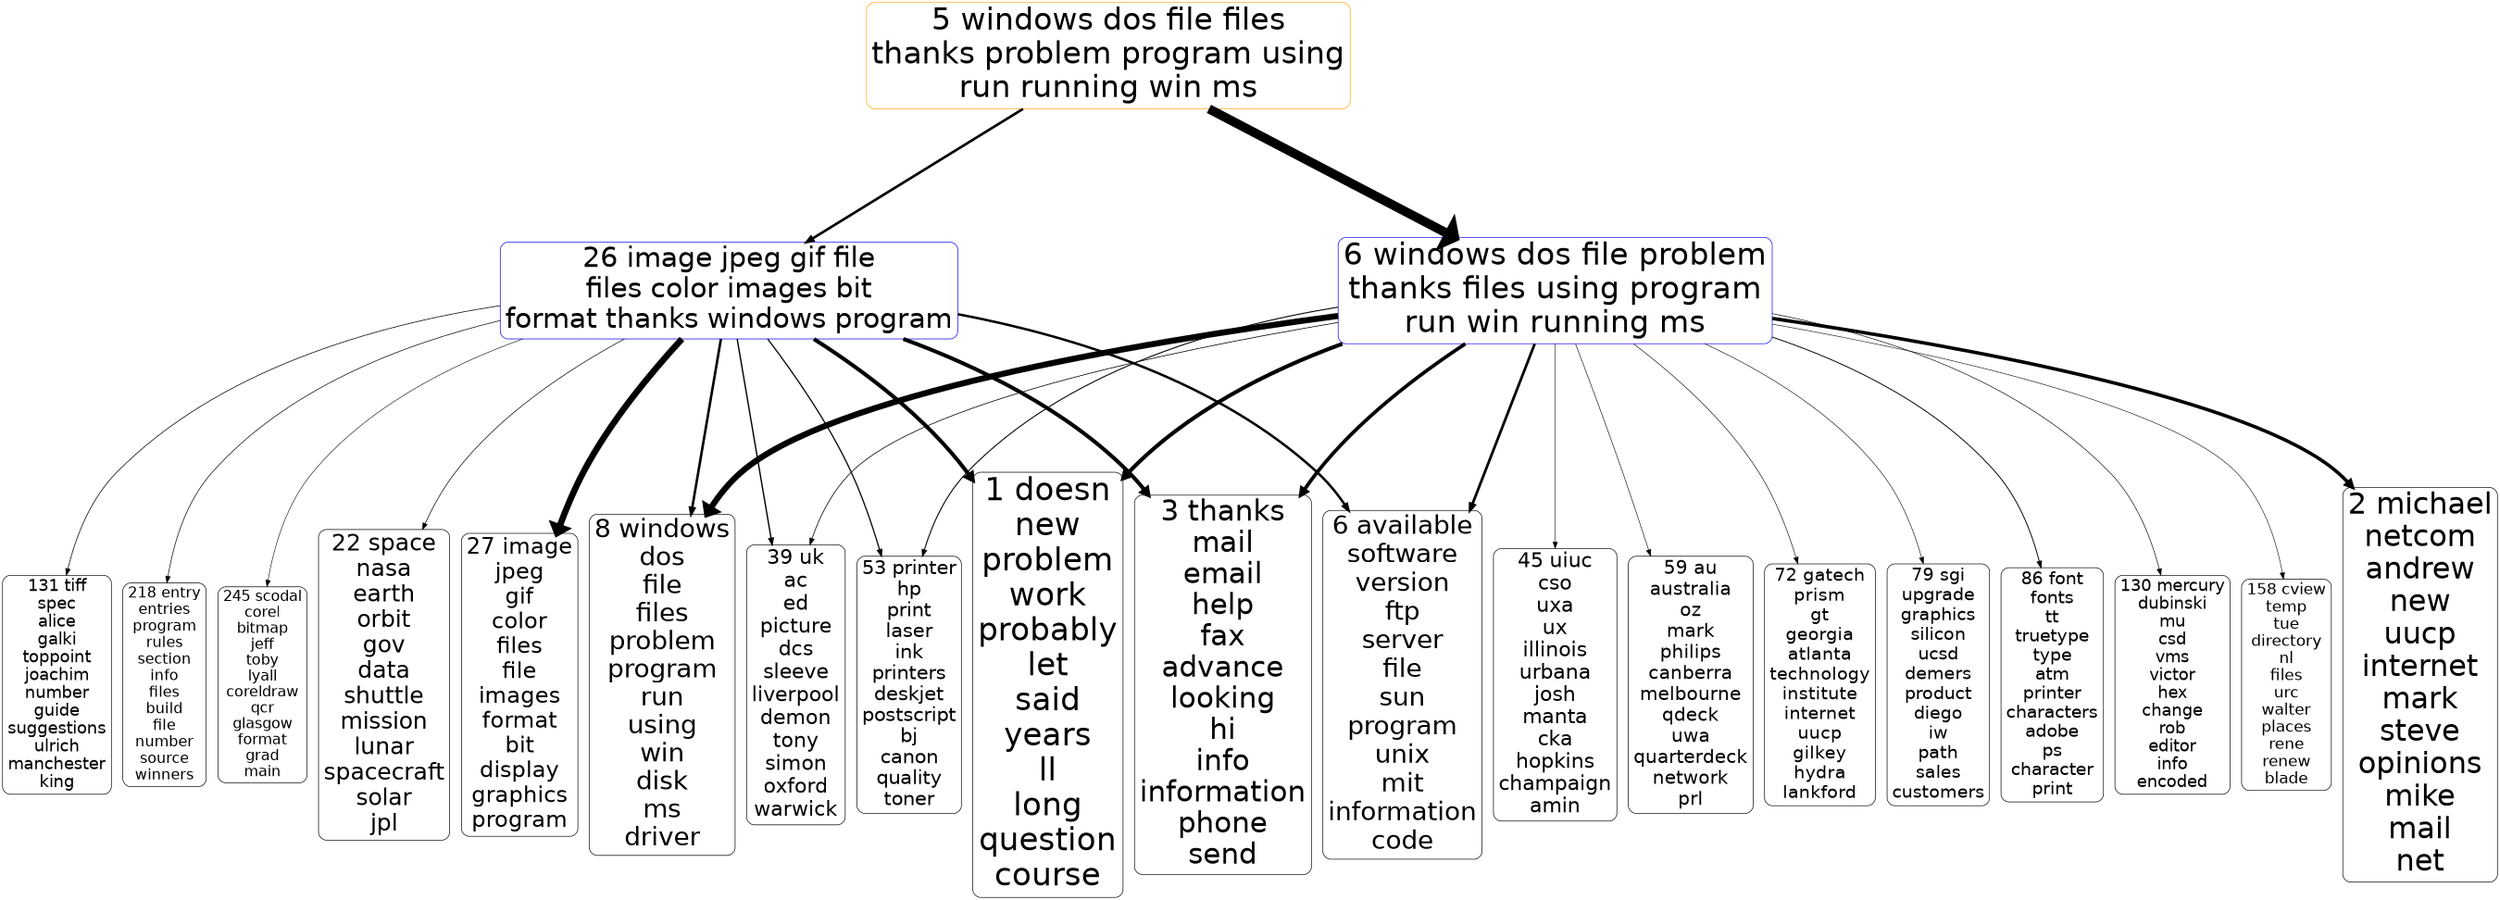 digraph G {
size="18,18!";ranksep=4; ratio = auto; layers="1:2:3:4:5";
graph [fontname = "helvetica"];node [fontname = "helvetica"];edge [fontname = "helvetica"];ranksep=2.8;
"3_5" [ rank =3,fontsize =48.1769, shape=box, style="rounded", color=orange, label="5 windows dos file files
thanks problem program using
run running win ms"]
"3_5" -> "2_6" [penwidth=14.4073,dir=forward]
"2_6" [rank =4,fontsize =48.557, shape=box, style="rounded", color=blue,label="6 windows dos file problem
thanks files using program
run win running ms"]
"3_5" -> "2_26" [penwidth=4.0202,dir=forward]
"2_26" [rank =4,fontsize =43.3529, shape=box, style="rounded", color=blue,label="26 image jpeg gif file
files color images bit
format thanks windows program"]
"2_6" [ rank =2,fontsize =48.557, shape=box, style="rounded", color=blue, label="6 windows dos file problem
thanks files using program
run win running ms"]
"2_6" -> "1_1" [penwidth=6.2048,dir=forward]
"1_1" [rank =3,fontsize =50, shape=box, style="rounded", color=black,label="1 doesn
new
problem
work
probably
let
said
years
ll
long
question
course"]
"2_6" -> "1_2" [penwidth=5.4173,dir=forward]
"1_2" [rank =3,fontsize =46.1741, shape=box, style="rounded", color=black,label="2 michael
netcom
andrew
new
uucp
internet
mark
steve
opinions
mike
mail
net"]
"2_6" -> "1_3" [penwidth=5.6296,dir=forward]
"1_3" [rank =3,fontsize =44.9965, shape=box, style="rounded", color=black,label="3 thanks
mail
email
help
fax
advance
looking
hi
info
information
phone
send"]
"2_6" -> "1_6" [penwidth=4.1697,dir=forward]
"1_6" [rank =3,fontsize =40.6629, shape=box, style="rounded", color=black,label="6 available
software
version
ftp
server
file
sun
program
unix
mit
information
code"]
"2_6" -> "1_8" [penwidth=9.4703,dir=forward]
"1_8" [rank =3,fontsize =40.1499, shape=box, style="rounded", color=black,label="8 windows
dos
file
files
problem
program
run
using
win
disk
ms
driver"]
"2_6" -> "1_39" [penwidth=1.1282,dir=forward]
"1_39" [rank =3,fontsize =32.2729, shape=box, style="rounded", color=black,label="39 uk
ac
ed
picture
dcs
sleeve
liverpool
demon
tony
simon
oxford
warwick"]
"2_6" -> "1_45" [penwidth=0.81094,dir=forward]
"1_45" [rank =3,fontsize =31.532, shape=box, style="rounded", color=black,label="45 uiuc
cso
uxa
ux
illinois
urbana
josh
manta
cka
hopkins
champaign
amin"]
"2_6" -> "1_53" [penwidth=1.5823,dir=forward]
"1_53" [rank =3,fontsize =30.0303, shape=box, style="rounded", color=black,label="53 printer
hp
print
laser
ink
printers
deskjet
postscript
bj
canon
quality
toner"]
"2_6" -> "1_59" [penwidth=0.8792,dir=forward]
"1_59" [rank =3,fontsize =29.5996, shape=box, style="rounded", color=black,label="59 au
australia
oz
mark
philips
canberra
melbourne
qdeck
uwa
quarterdeck
network
prl"]
"2_6" -> "1_72" [penwidth=0.90081,dir=forward]
"1_72" [rank =3,fontsize =28.348, shape=box, style="rounded", color=black,label="72 gatech
prism
gt
georgia
atlanta
technology
institute
internet
uucp
gilkey
hydra
lankford"]
"2_6" -> "1_79" [penwidth=0.85705,dir=forward]
"1_79" [rank =3,fontsize =27.7548, shape=box, style="rounded", color=black,label="79 sgi
upgrade
graphics
silicon
ucsd
demers
product
diego
iw
path
sales
customers"]
"2_6" -> "1_86" [penwidth=1.4155,dir=forward]
"1_86" [rank =3,fontsize =27.2942, shape=box, style="rounded", color=black,label="86 font
fonts
tt
truetype
type
atm
printer
characters
adobe
ps
character
print"]
"2_6" -> "1_130" [penwidth=0.94253,dir=forward]
"1_130" [rank =3,fontsize =25.58, shape=box, style="rounded", color=black,label="130 mercury
dubinski
mu
csd
vms
victor
hex
change
rob
editor
info
encoded"]
"2_6" -> "1_158" [penwidth=0.83432,dir=forward]
"1_158" [rank =3,fontsize =24.6662, shape=box, style="rounded", color=black,label="158 cview
temp
tue
directory
nl
files
urc
walter
places
rene
renew
blade"]
"2_26" [ rank =2,fontsize =43.3529, shape=box, style="rounded", color=blue, label="26 image jpeg gif file
files color images bit
format thanks windows program"]
"2_26" -> "1_1" [penwidth=6.1469,dir=forward]
"1_1" [rank =3,fontsize =50, shape=box, style="rounded", color=black,label="1 doesn
new
problem
work
probably
let
said
years
ll
long
question
course"]
"2_26" -> "1_3" [penwidth=6.1376,dir=forward]
"1_3" [rank =3,fontsize =44.9965, shape=box, style="rounded", color=black,label="3 thanks
mail
email
help
fax
advance
looking
hi
info
information
phone
send"]
"2_26" -> "1_6" [penwidth=3.8177,dir=forward]
"1_6" [rank =3,fontsize =40.6629, shape=box, style="rounded", color=black,label="6 available
software
version
ftp
server
file
sun
program
unix
mit
information
code"]
"2_26" -> "1_8" [penwidth=3.906,dir=forward]
"1_8" [rank =3,fontsize =40.1499, shape=box, style="rounded", color=black,label="8 windows
dos
file
files
problem
program
run
using
win
disk
ms
driver"]
"2_26" -> "1_22" [penwidth=1.0175,dir=forward]
"1_22" [rank =3,fontsize =36.1439, shape=box, style="rounded", color=black,label="22 space
nasa
earth
orbit
gov
data
shuttle
mission
lunar
spacecraft
solar
jpl"]
"2_26" -> "1_27" [penwidth=9.9267,dir=forward]
"1_27" [rank =3,fontsize =35.1674, shape=box, style="rounded", color=black,label="27 image
jpeg
gif
color
files
file
images
format
bit
display
graphics
program"]
"2_26" -> "1_39" [penwidth=2.082,dir=forward]
"1_39" [rank =3,fontsize =32.2729, shape=box, style="rounded", color=black,label="39 uk
ac
ed
picture
dcs
sleeve
liverpool
demon
tony
simon
oxford
warwick"]
"2_26" -> "1_53" [penwidth=1.8811,dir=forward]
"1_53" [rank =3,fontsize =30.0303, shape=box, style="rounded", color=black,label="53 printer
hp
print
laser
ink
printers
deskjet
postscript
bj
canon
quality
toner"]
"2_26" -> "1_131" [penwidth=1.072,dir=forward]
"1_131" [rank =3,fontsize =25.559, shape=box, style="rounded", color=black,label="131 tiff
spec
alice
galki
toppoint
joachim
number
guide
suggestions
ulrich
manchester
king"]
"2_26" -> "1_218" [penwidth=1.0175,dir=forward]
"1_218" [rank =3,fontsize =23.3998, shape=box, style="rounded", color=black,label="218 entry
entries
program
rules
section
info
files
build
file
number
source
winners"]
"2_26" -> "1_245" [penwidth=0.83308,dir=forward]
"1_245" [rank =3,fontsize =22.9048, shape=box, style="rounded", color=black,label="245 scodal
corel
bitmap
jeff
toby
lyall
coreldraw
qcr
glasgow
format
grad
main"]
{rank=same; "1_1" "1_2" "1_3" "1_6" "1_8" "1_39" "1_45" "1_53" "1_59" "1_72" "1_79" "1_86" "1_130" "1_158" "1_1" "1_3" "1_6" "1_8" "1_22" "1_27" "1_39" "1_53" "1_131" "1_218" "1_245"}{rank=same; "2_6" "2_26" "2_6" "2_26"}{rank=same; "3_5"}{rank=same;}{rank=same;}}